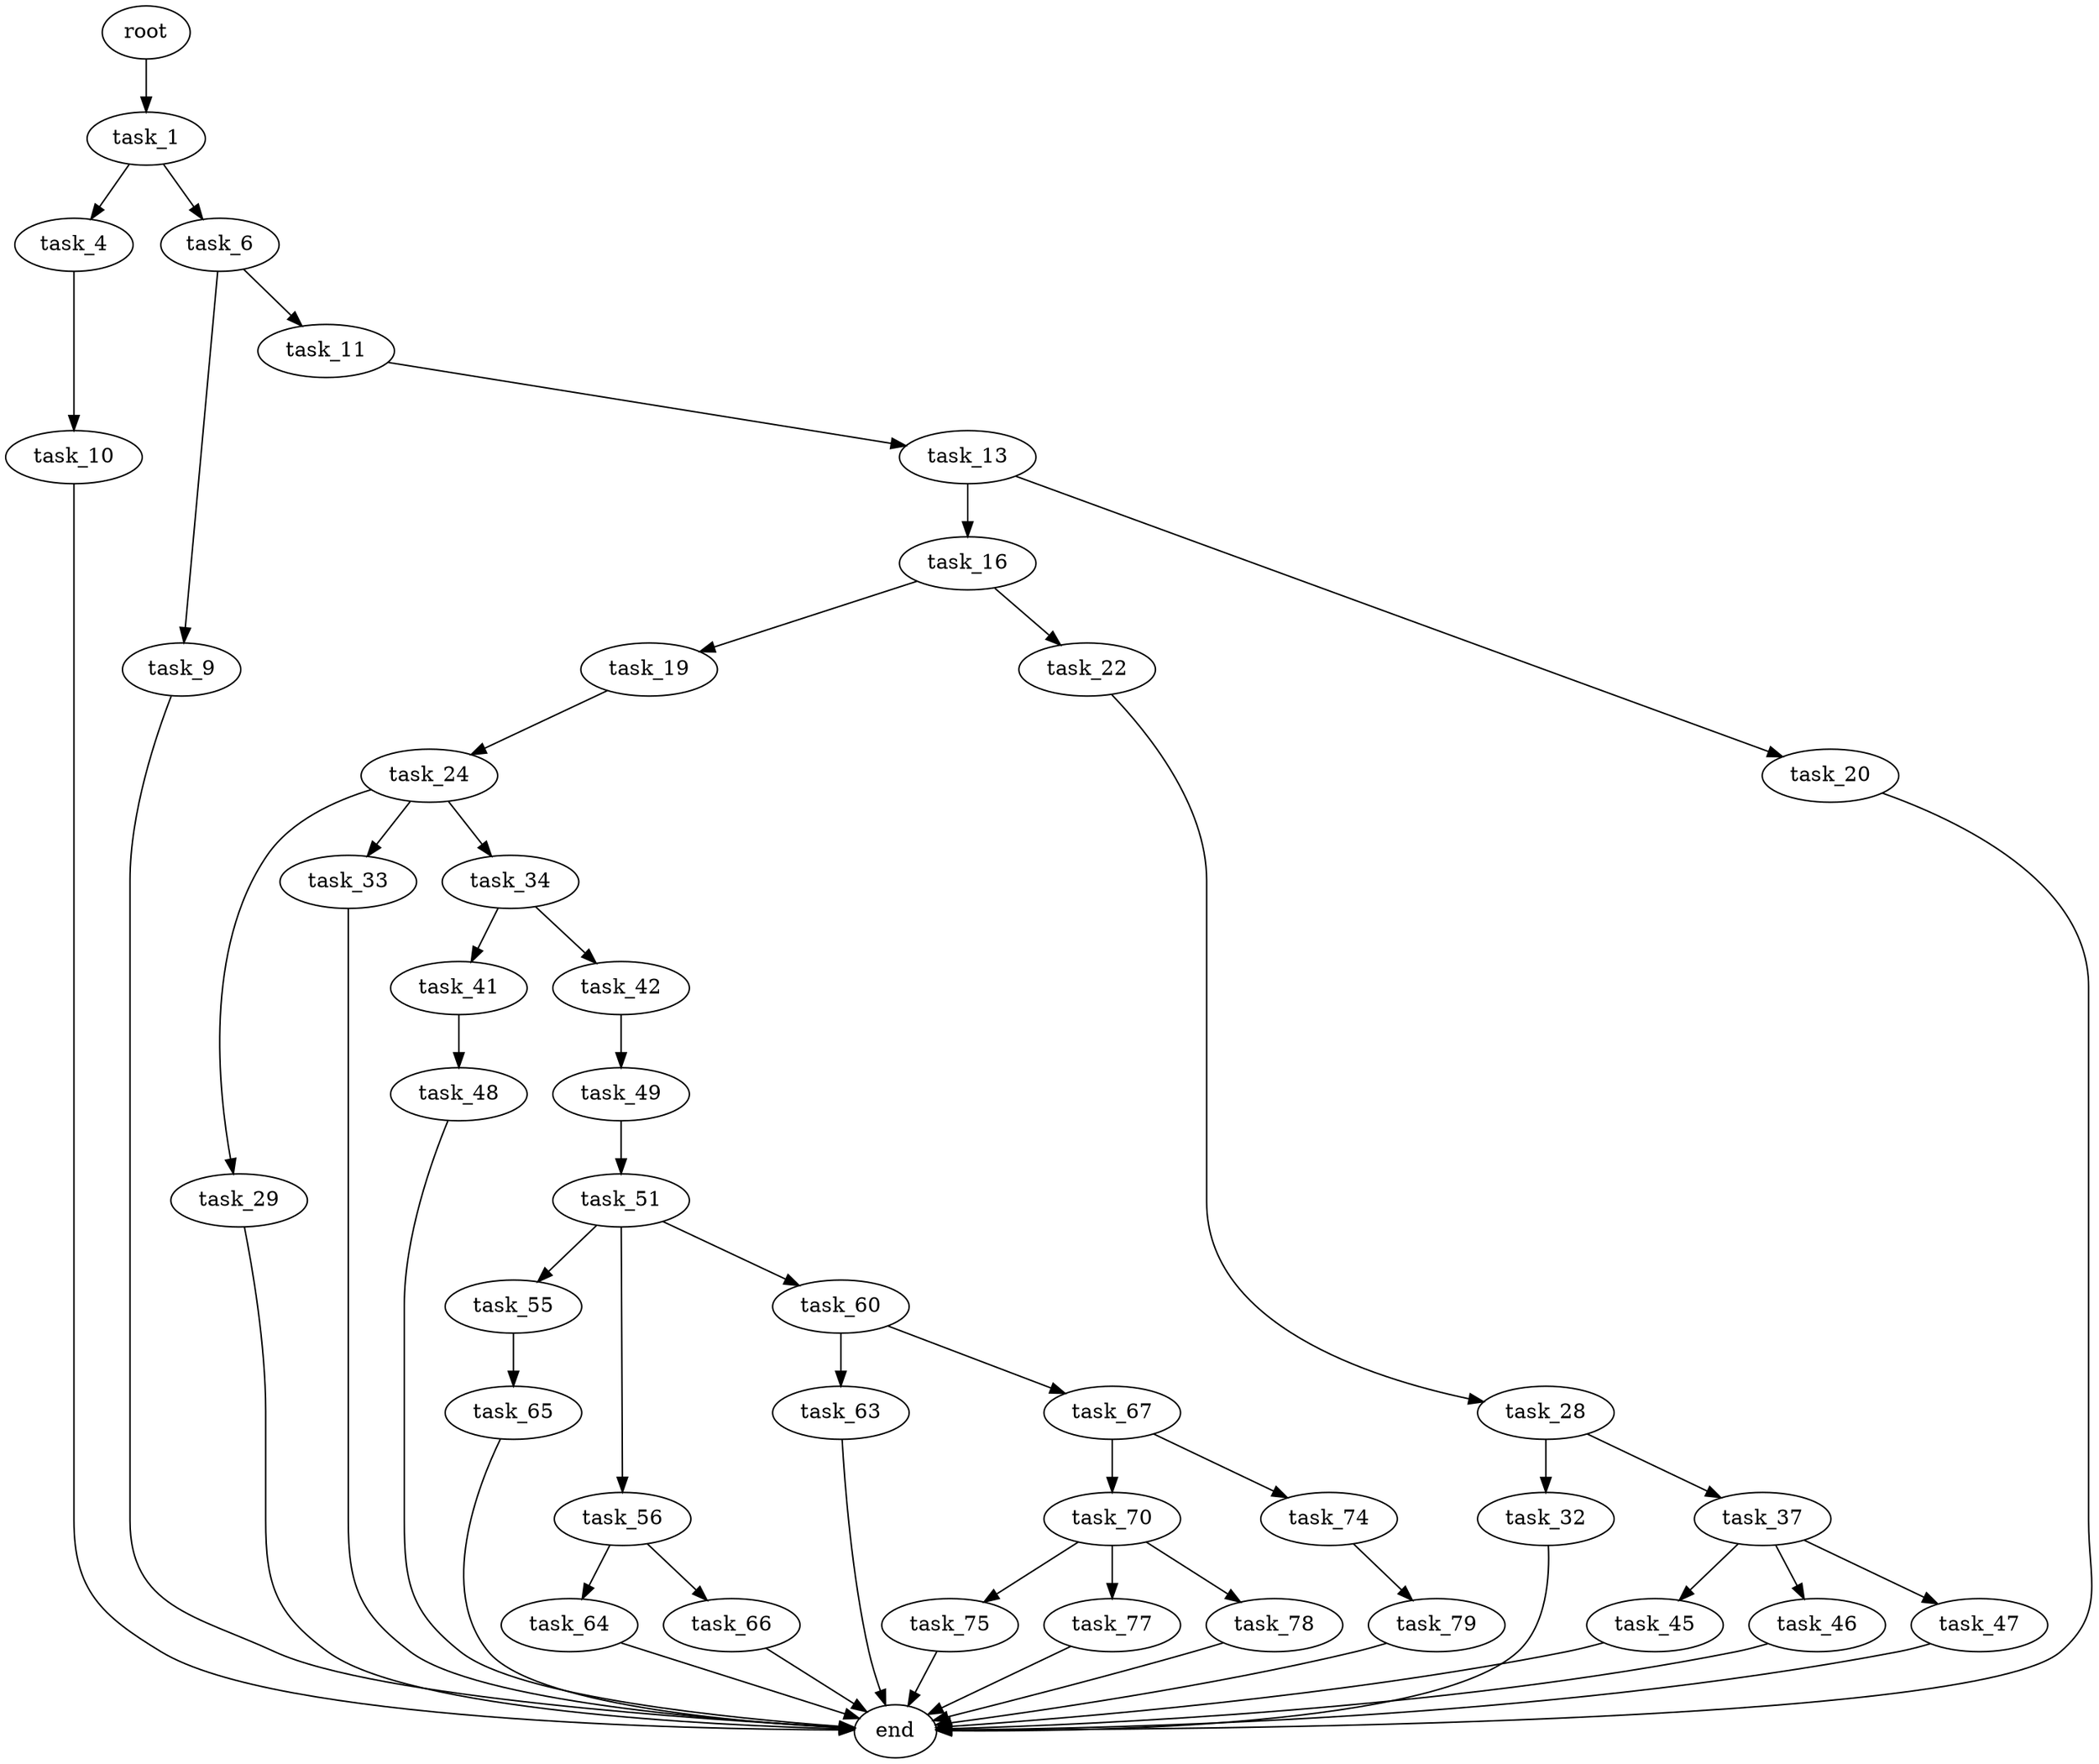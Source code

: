 digraph G {
  root [size="0.000000"];
  task_1 [size="3171868224.000000"];
  task_4 [size="27523252959.000000"];
  task_6 [size="19753847348.000000"];
  task_10 [size="46415072616.000000"];
  task_9 [size="2812440457.000000"];
  task_11 [size="782757789696.000000"];
  end [size="0.000000"];
  task_13 [size="18571537182.000000"];
  task_16 [size="47669880438.000000"];
  task_20 [size="76102160676.000000"];
  task_19 [size="782757789696.000000"];
  task_22 [size="146465112804.000000"];
  task_24 [size="18225246658.000000"];
  task_28 [size="13873783966.000000"];
  task_29 [size="549755813888.000000"];
  task_33 [size="231928233984.000000"];
  task_34 [size="269102891290.000000"];
  task_32 [size="134217728000.000000"];
  task_37 [size="549755813888.000000"];
  task_41 [size="11796255359.000000"];
  task_42 [size="375336785564.000000"];
  task_45 [size="8589934592.000000"];
  task_46 [size="73972311229.000000"];
  task_47 [size="16080653685.000000"];
  task_48 [size="130393126781.000000"];
  task_49 [size="212012210474.000000"];
  task_51 [size="57643514682.000000"];
  task_55 [size="782757789696.000000"];
  task_56 [size="41696730409.000000"];
  task_60 [size="502983627497.000000"];
  task_65 [size="134217728000.000000"];
  task_64 [size="1270791833662.000000"];
  task_66 [size="8589934592.000000"];
  task_63 [size="1073741824000.000000"];
  task_67 [size="231928233984.000000"];
  task_70 [size="590358813889.000000"];
  task_74 [size="826057183040.000000"];
  task_75 [size="19164432838.000000"];
  task_77 [size="12348746693.000000"];
  task_78 [size="36489214464.000000"];
  task_79 [size="7689232761.000000"];

  root -> task_1 [size="1.000000"];
  task_1 -> task_4 [size="75497472.000000"];
  task_1 -> task_6 [size="75497472.000000"];
  task_4 -> task_10 [size="75497472.000000"];
  task_6 -> task_9 [size="536870912.000000"];
  task_6 -> task_11 [size="536870912.000000"];
  task_10 -> end [size="1.000000"];
  task_9 -> end [size="1.000000"];
  task_11 -> task_13 [size="679477248.000000"];
  task_13 -> task_16 [size="33554432.000000"];
  task_13 -> task_20 [size="33554432.000000"];
  task_16 -> task_19 [size="838860800.000000"];
  task_16 -> task_22 [size="838860800.000000"];
  task_20 -> end [size="1.000000"];
  task_19 -> task_24 [size="679477248.000000"];
  task_22 -> task_28 [size="134217728.000000"];
  task_24 -> task_29 [size="679477248.000000"];
  task_24 -> task_33 [size="679477248.000000"];
  task_24 -> task_34 [size="679477248.000000"];
  task_28 -> task_32 [size="679477248.000000"];
  task_28 -> task_37 [size="679477248.000000"];
  task_29 -> end [size="1.000000"];
  task_33 -> end [size="1.000000"];
  task_34 -> task_41 [size="209715200.000000"];
  task_34 -> task_42 [size="209715200.000000"];
  task_32 -> end [size="1.000000"];
  task_37 -> task_45 [size="536870912.000000"];
  task_37 -> task_46 [size="536870912.000000"];
  task_37 -> task_47 [size="536870912.000000"];
  task_41 -> task_48 [size="209715200.000000"];
  task_42 -> task_49 [size="536870912.000000"];
  task_45 -> end [size="1.000000"];
  task_46 -> end [size="1.000000"];
  task_47 -> end [size="1.000000"];
  task_48 -> end [size="1.000000"];
  task_49 -> task_51 [size="209715200.000000"];
  task_51 -> task_55 [size="75497472.000000"];
  task_51 -> task_56 [size="75497472.000000"];
  task_51 -> task_60 [size="75497472.000000"];
  task_55 -> task_65 [size="679477248.000000"];
  task_56 -> task_64 [size="838860800.000000"];
  task_56 -> task_66 [size="838860800.000000"];
  task_60 -> task_63 [size="679477248.000000"];
  task_60 -> task_67 [size="679477248.000000"];
  task_65 -> end [size="1.000000"];
  task_64 -> end [size="1.000000"];
  task_66 -> end [size="1.000000"];
  task_63 -> end [size="1.000000"];
  task_67 -> task_70 [size="301989888.000000"];
  task_67 -> task_74 [size="301989888.000000"];
  task_70 -> task_75 [size="679477248.000000"];
  task_70 -> task_77 [size="679477248.000000"];
  task_70 -> task_78 [size="679477248.000000"];
  task_74 -> task_79 [size="838860800.000000"];
  task_75 -> end [size="1.000000"];
  task_77 -> end [size="1.000000"];
  task_78 -> end [size="1.000000"];
  task_79 -> end [size="1.000000"];
}
